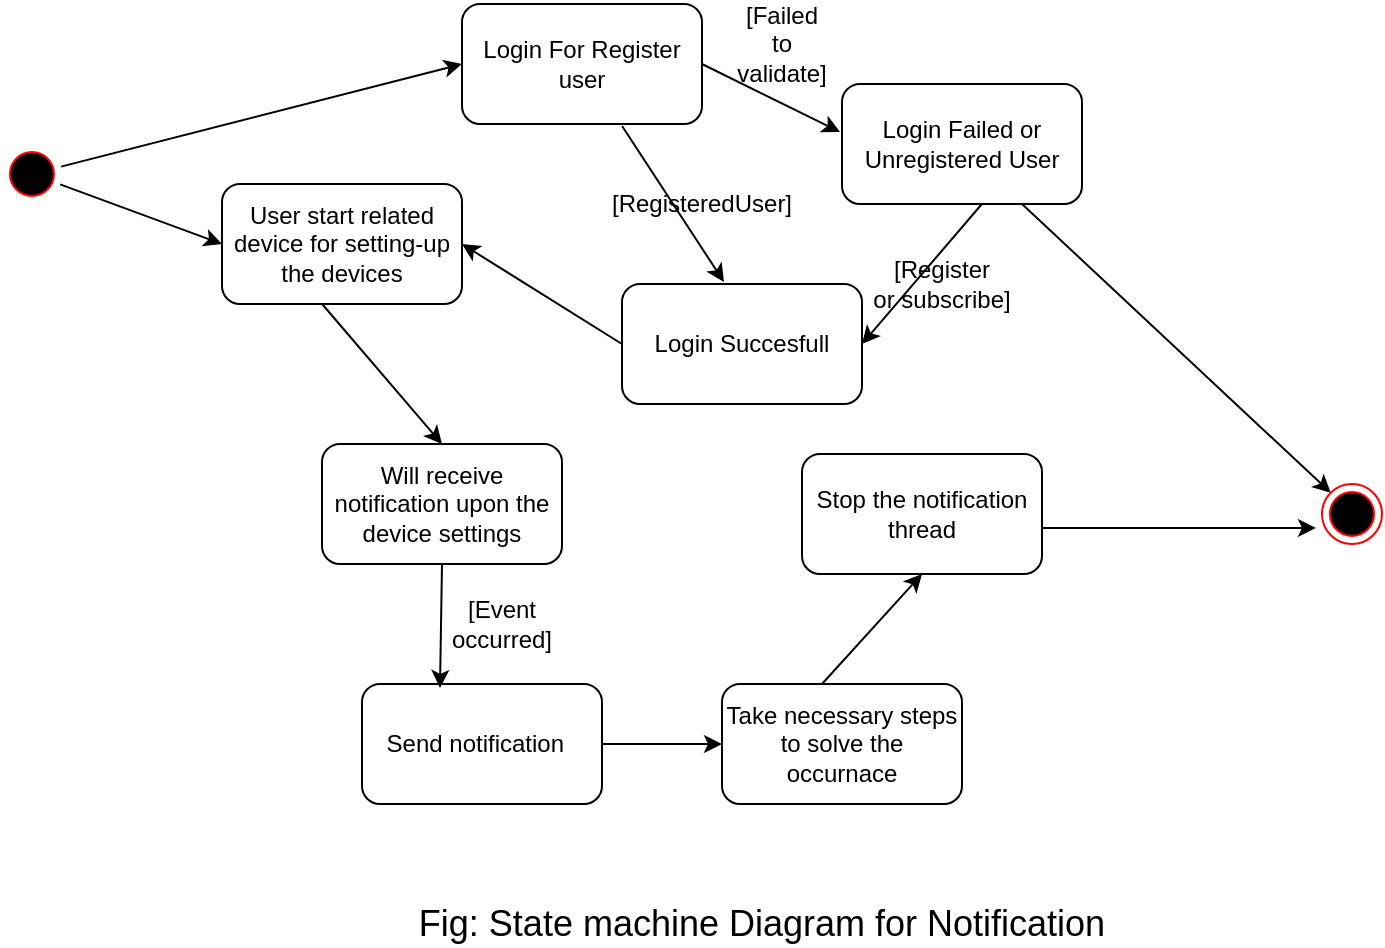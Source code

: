 <mxfile version="13.5.4" type="device" pages="2"><diagram id="cHimT5M6V3mDiU1rvWXE" name="Page-1"><mxGraphModel dx="914" dy="639" grid="1" gridSize="10" guides="1" tooltips="1" connect="1" arrows="1" fold="1" page="1" pageScale="1" pageWidth="827" pageHeight="1169" math="0" shadow="0"><root><mxCell id="0"/><mxCell id="1" parent="0"/><mxCell id="YjNI6bDm89CzLngoFgrO-1" value="" style="ellipse;html=1;shape=startState;fillColor=#000000;strokeColor=#ff0000;" parent="1" vertex="1"><mxGeometry x="30" y="150" width="30" height="30" as="geometry"/></mxCell><mxCell id="YjNI6bDm89CzLngoFgrO-3" value="" style="ellipse;html=1;shape=endState;fillColor=#000000;strokeColor=#ff0000;" parent="1" vertex="1"><mxGeometry x="690" y="320" width="30" height="30" as="geometry"/></mxCell><mxCell id="doU_Nix4IOv7lN5NU6pv-1" value="User start related device for setting-up the devices" style="rounded=1;whiteSpace=wrap;html=1;" vertex="1" parent="1"><mxGeometry x="140" y="170" width="120" height="60" as="geometry"/></mxCell><mxCell id="doU_Nix4IOv7lN5NU6pv-2" value="" style="endArrow=classic;html=1;entryX=0;entryY=0.5;entryDx=0;entryDy=0;" edge="1" parent="1" source="YjNI6bDm89CzLngoFgrO-1"><mxGeometry width="50" height="50" relative="1" as="geometry"><mxPoint x="60" y="200" as="sourcePoint"/><mxPoint x="140" y="200" as="targetPoint"/></mxGeometry></mxCell><mxCell id="doU_Nix4IOv7lN5NU6pv-3" value="Login For Register user" style="rounded=1;whiteSpace=wrap;html=1;" vertex="1" parent="1"><mxGeometry x="260" y="80" width="120" height="60" as="geometry"/></mxCell><mxCell id="doU_Nix4IOv7lN5NU6pv-5" value="" style="endArrow=classic;html=1;entryX=0;entryY=0.5;entryDx=0;entryDy=0;" edge="1" parent="1" source="YjNI6bDm89CzLngoFgrO-1" target="doU_Nix4IOv7lN5NU6pv-3"><mxGeometry width="50" height="50" relative="1" as="geometry"><mxPoint x="380" y="350" as="sourcePoint"/><mxPoint x="430" y="300" as="targetPoint"/></mxGeometry></mxCell><mxCell id="doU_Nix4IOv7lN5NU6pv-6" value="Login Failed or Unregistered User" style="rounded=1;whiteSpace=wrap;html=1;" vertex="1" parent="1"><mxGeometry x="450" y="120" width="120" height="60" as="geometry"/></mxCell><mxCell id="doU_Nix4IOv7lN5NU6pv-7" value="" style="endArrow=classic;html=1;entryX=0;entryY=0;entryDx=0;entryDy=0;exitX=0.75;exitY=1;exitDx=0;exitDy=0;" edge="1" parent="1" source="doU_Nix4IOv7lN5NU6pv-6" target="YjNI6bDm89CzLngoFgrO-3"><mxGeometry width="50" height="50" relative="1" as="geometry"><mxPoint x="380" y="350" as="sourcePoint"/><mxPoint x="430" y="300" as="targetPoint"/></mxGeometry></mxCell><mxCell id="doU_Nix4IOv7lN5NU6pv-8" value="" style="endArrow=classic;html=1;exitX=1;exitY=0.5;exitDx=0;exitDy=0;entryX=-0.008;entryY=0.4;entryDx=0;entryDy=0;entryPerimeter=0;" edge="1" parent="1" source="doU_Nix4IOv7lN5NU6pv-3" target="doU_Nix4IOv7lN5NU6pv-6"><mxGeometry width="50" height="50" relative="1" as="geometry"><mxPoint x="380" y="350" as="sourcePoint"/><mxPoint x="430" y="300" as="targetPoint"/></mxGeometry></mxCell><mxCell id="doU_Nix4IOv7lN5NU6pv-9" value="Login Succesfull" style="rounded=1;whiteSpace=wrap;html=1;" vertex="1" parent="1"><mxGeometry x="340" y="220" width="120" height="60" as="geometry"/></mxCell><mxCell id="doU_Nix4IOv7lN5NU6pv-10" value="" style="endArrow=classic;html=1;exitX=0.667;exitY=1.017;exitDx=0;exitDy=0;exitPerimeter=0;entryX=0.425;entryY=-0.017;entryDx=0;entryDy=0;entryPerimeter=0;" edge="1" parent="1" source="doU_Nix4IOv7lN5NU6pv-3" target="doU_Nix4IOv7lN5NU6pv-9"><mxGeometry width="50" height="50" relative="1" as="geometry"><mxPoint x="380" y="350" as="sourcePoint"/><mxPoint x="430" y="300" as="targetPoint"/></mxGeometry></mxCell><mxCell id="doU_Nix4IOv7lN5NU6pv-11" value="" style="endArrow=classic;html=1;entryX=1;entryY=0.5;entryDx=0;entryDy=0;exitX=0;exitY=0.5;exitDx=0;exitDy=0;" edge="1" parent="1" source="doU_Nix4IOv7lN5NU6pv-9" target="doU_Nix4IOv7lN5NU6pv-1"><mxGeometry width="50" height="50" relative="1" as="geometry"><mxPoint x="380" y="350" as="sourcePoint"/><mxPoint x="430" y="300" as="targetPoint"/></mxGeometry></mxCell><mxCell id="doU_Nix4IOv7lN5NU6pv-12" value="Will receive notification upon the device settings" style="rounded=1;whiteSpace=wrap;html=1;" vertex="1" parent="1"><mxGeometry x="190" y="300" width="120" height="60" as="geometry"/></mxCell><mxCell id="doU_Nix4IOv7lN5NU6pv-13" value="" style="endArrow=classic;html=1;exitX=0.417;exitY=1;exitDx=0;exitDy=0;exitPerimeter=0;entryX=0.5;entryY=0;entryDx=0;entryDy=0;" edge="1" parent="1" source="doU_Nix4IOv7lN5NU6pv-1" target="doU_Nix4IOv7lN5NU6pv-12"><mxGeometry width="50" height="50" relative="1" as="geometry"><mxPoint x="380" y="350" as="sourcePoint"/><mxPoint x="430" y="300" as="targetPoint"/></mxGeometry></mxCell><mxCell id="doU_Nix4IOv7lN5NU6pv-14" value="[Failed to validate]" style="text;html=1;strokeColor=none;fillColor=none;align=center;verticalAlign=middle;whiteSpace=wrap;rounded=0;" vertex="1" parent="1"><mxGeometry x="400" y="90" width="40" height="20" as="geometry"/></mxCell><mxCell id="doU_Nix4IOv7lN5NU6pv-15" value="[RegisteredUser]" style="text;html=1;strokeColor=none;fillColor=none;align=center;verticalAlign=middle;whiteSpace=wrap;rounded=0;" vertex="1" parent="1"><mxGeometry x="360" y="170" width="40" height="20" as="geometry"/></mxCell><mxCell id="doU_Nix4IOv7lN5NU6pv-17" value="Send notification &amp;nbsp;" style="rounded=1;whiteSpace=wrap;html=1;" vertex="1" parent="1"><mxGeometry x="210" y="420" width="120" height="60" as="geometry"/></mxCell><mxCell id="doU_Nix4IOv7lN5NU6pv-18" value="" style="endArrow=classic;html=1;exitX=0.5;exitY=1;exitDx=0;exitDy=0;entryX=0.325;entryY=0.033;entryDx=0;entryDy=0;entryPerimeter=0;" edge="1" parent="1" source="doU_Nix4IOv7lN5NU6pv-12" target="doU_Nix4IOv7lN5NU6pv-17"><mxGeometry width="50" height="50" relative="1" as="geometry"><mxPoint x="380" y="350" as="sourcePoint"/><mxPoint x="430" y="300" as="targetPoint"/></mxGeometry></mxCell><mxCell id="doU_Nix4IOv7lN5NU6pv-19" value="[Event occurred]" style="text;html=1;strokeColor=none;fillColor=none;align=center;verticalAlign=middle;whiteSpace=wrap;rounded=0;" vertex="1" parent="1"><mxGeometry x="260" y="380" width="40" height="20" as="geometry"/></mxCell><mxCell id="doU_Nix4IOv7lN5NU6pv-20" value="Take necessary steps to solve the occurnace" style="rounded=1;whiteSpace=wrap;html=1;" vertex="1" parent="1"><mxGeometry x="390" y="420" width="120" height="60" as="geometry"/></mxCell><mxCell id="doU_Nix4IOv7lN5NU6pv-21" value="" style="endArrow=classic;html=1;exitX=1;exitY=0.5;exitDx=0;exitDy=0;entryX=0;entryY=0.5;entryDx=0;entryDy=0;" edge="1" parent="1" source="doU_Nix4IOv7lN5NU6pv-17" target="doU_Nix4IOv7lN5NU6pv-20"><mxGeometry width="50" height="50" relative="1" as="geometry"><mxPoint x="380" y="350" as="sourcePoint"/><mxPoint x="430" y="300" as="targetPoint"/></mxGeometry></mxCell><mxCell id="doU_Nix4IOv7lN5NU6pv-22" value="Stop the notification thread" style="rounded=1;whiteSpace=wrap;html=1;" vertex="1" parent="1"><mxGeometry x="430" y="305" width="120" height="60" as="geometry"/></mxCell><mxCell id="doU_Nix4IOv7lN5NU6pv-23" value="" style="endArrow=classic;html=1;entryX=0.5;entryY=1;entryDx=0;entryDy=0;" edge="1" parent="1" target="doU_Nix4IOv7lN5NU6pv-22"><mxGeometry width="50" height="50" relative="1" as="geometry"><mxPoint x="440" y="420" as="sourcePoint"/><mxPoint x="430" y="300" as="targetPoint"/></mxGeometry></mxCell><mxCell id="doU_Nix4IOv7lN5NU6pv-24" value="" style="endArrow=classic;html=1;entryX=-0.1;entryY=0.733;entryDx=0;entryDy=0;entryPerimeter=0;" edge="1" parent="1" target="YjNI6bDm89CzLngoFgrO-3"><mxGeometry width="50" height="50" relative="1" as="geometry"><mxPoint x="550" y="342" as="sourcePoint"/><mxPoint x="430" y="300" as="targetPoint"/></mxGeometry></mxCell><mxCell id="doU_Nix4IOv7lN5NU6pv-25" value="&lt;font style=&quot;font-size: 18px&quot;&gt;Fig: State machine Diagram for Notification&lt;/font&gt;" style="text;html=1;strokeColor=none;fillColor=none;align=center;verticalAlign=middle;whiteSpace=wrap;rounded=0;" vertex="1" parent="1"><mxGeometry x="230" y="530" width="360" height="20" as="geometry"/></mxCell><mxCell id="doU_Nix4IOv7lN5NU6pv-26" value="" style="endArrow=classic;html=1;entryX=1;entryY=0.5;entryDx=0;entryDy=0;exitX=0.583;exitY=1;exitDx=0;exitDy=0;exitPerimeter=0;" edge="1" parent="1" source="doU_Nix4IOv7lN5NU6pv-6" target="doU_Nix4IOv7lN5NU6pv-9"><mxGeometry width="50" height="50" relative="1" as="geometry"><mxPoint x="380" y="360" as="sourcePoint"/><mxPoint x="430" y="310" as="targetPoint"/></mxGeometry></mxCell><mxCell id="doU_Nix4IOv7lN5NU6pv-27" value="[Register or&amp;nbsp;subscribe]" style="text;html=1;strokeColor=none;fillColor=none;align=center;verticalAlign=middle;whiteSpace=wrap;rounded=0;" vertex="1" parent="1"><mxGeometry x="480" y="210" width="40" height="20" as="geometry"/></mxCell></root></mxGraphModel></diagram><diagram id="bcRhAsf4t0jDKwA4rb9A" name="Page-2"><mxGraphModel dx="914" dy="639" grid="1" gridSize="10" guides="1" tooltips="1" connect="1" arrows="1" fold="1" page="1" pageScale="1" pageWidth="827" pageHeight="1169" math="0" shadow="0"><root><mxCell id="itKmvmrKCftpA_7l0nzQ-0"/><mxCell id="itKmvmrKCftpA_7l0nzQ-1" parent="itKmvmrKCftpA_7l0nzQ-0"/></root></mxGraphModel></diagram></mxfile>